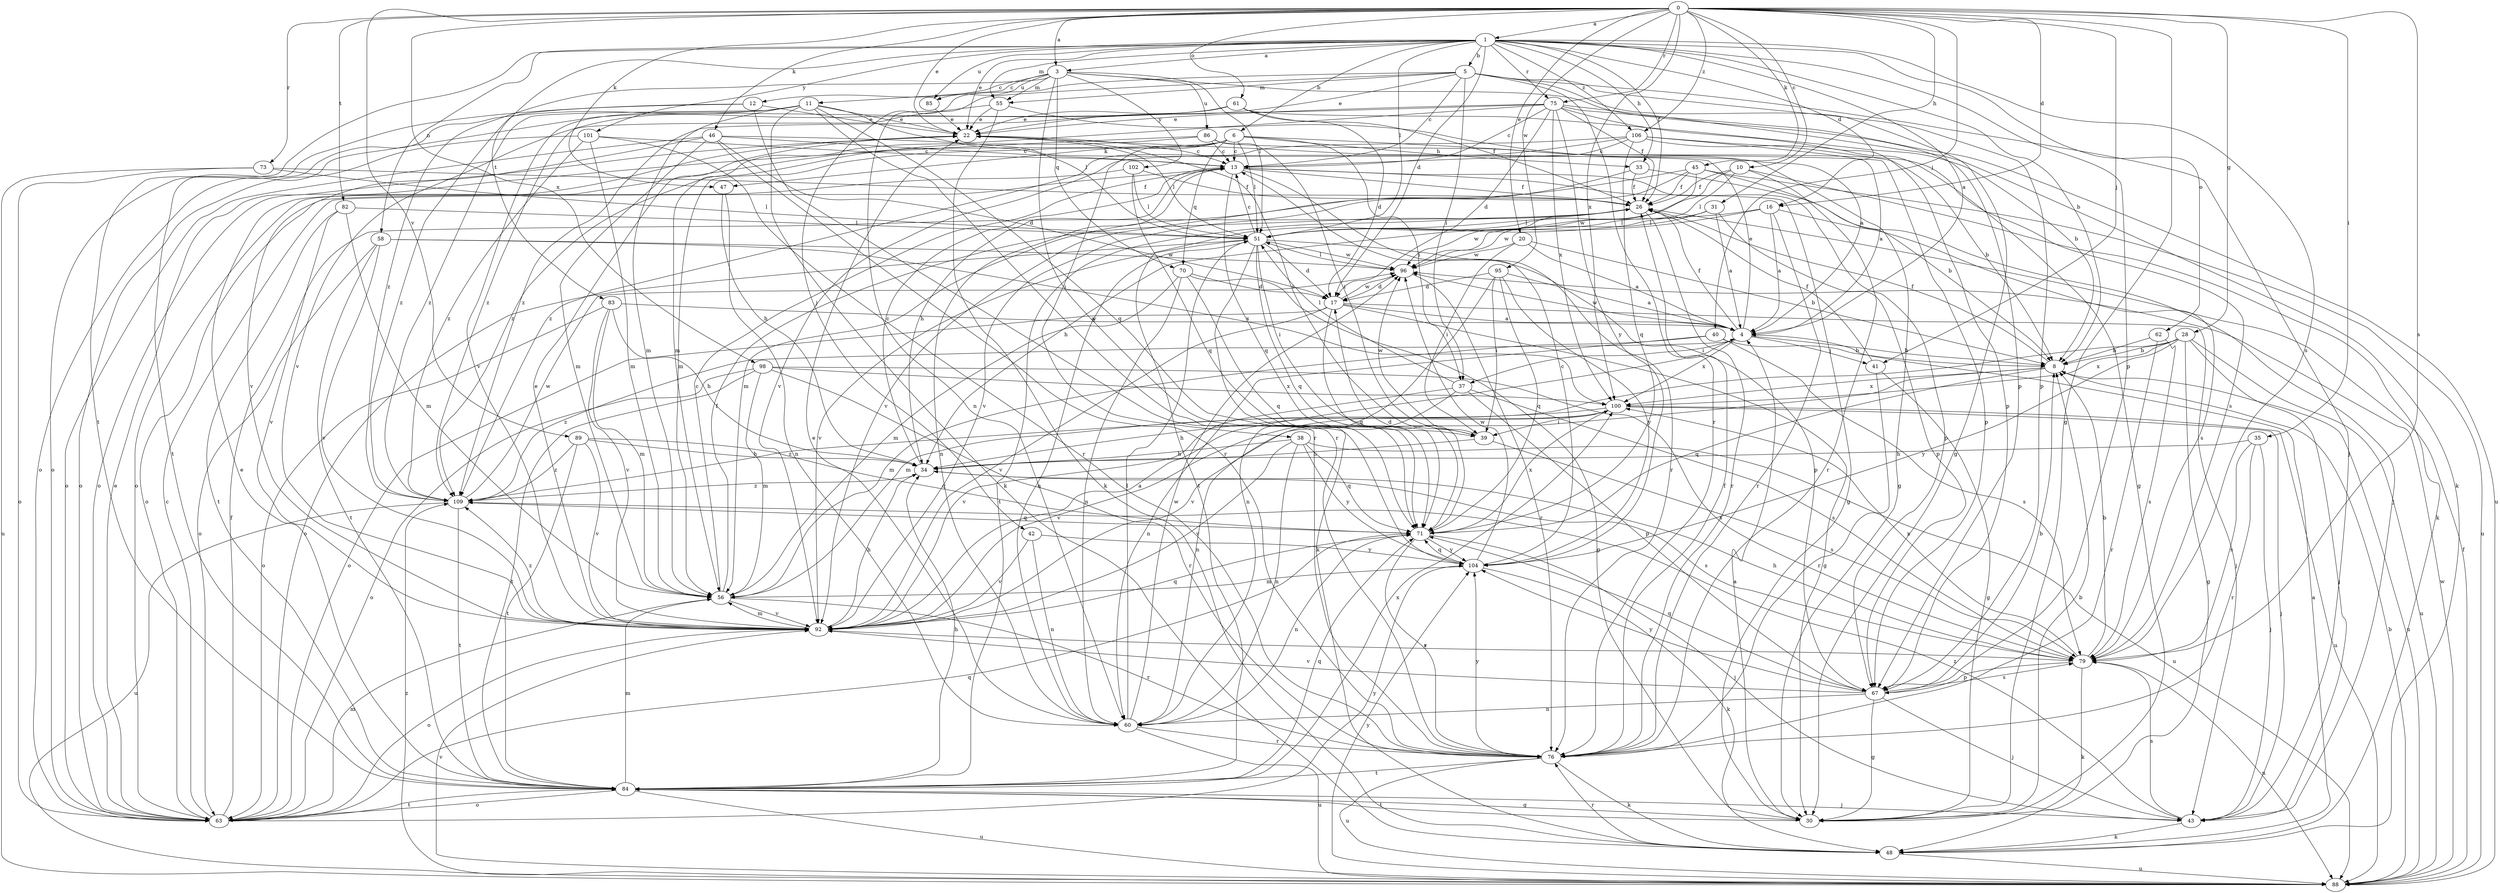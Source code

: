 strict digraph  {
0;
1;
3;
4;
5;
6;
8;
10;
11;
12;
13;
16;
17;
20;
22;
26;
28;
30;
31;
33;
34;
35;
37;
38;
39;
40;
41;
42;
43;
45;
46;
47;
48;
51;
55;
56;
58;
60;
61;
62;
63;
67;
70;
71;
73;
75;
76;
79;
82;
83;
84;
85;
86;
88;
89;
92;
95;
96;
98;
100;
101;
102;
104;
106;
109;
0 -> 1  [label=a];
0 -> 3  [label=a];
0 -> 10  [label=c];
0 -> 16  [label=d];
0 -> 20  [label=e];
0 -> 22  [label=e];
0 -> 28  [label=g];
0 -> 30  [label=g];
0 -> 31  [label=h];
0 -> 35  [label=i];
0 -> 40  [label=j];
0 -> 41  [label=j];
0 -> 45  [label=k];
0 -> 46  [label=k];
0 -> 47  [label=k];
0 -> 61  [label=o];
0 -> 73  [label=r];
0 -> 75  [label=r];
0 -> 79  [label=s];
0 -> 82  [label=t];
0 -> 89  [label=v];
0 -> 95  [label=w];
0 -> 98  [label=x];
0 -> 100  [label=x];
0 -> 106  [label=z];
1 -> 3  [label=a];
1 -> 4  [label=a];
1 -> 5  [label=b];
1 -> 6  [label=b];
1 -> 8  [label=b];
1 -> 16  [label=d];
1 -> 17  [label=d];
1 -> 22  [label=e];
1 -> 26  [label=f];
1 -> 33  [label=h];
1 -> 51  [label=l];
1 -> 55  [label=m];
1 -> 58  [label=n];
1 -> 62  [label=o];
1 -> 67  [label=p];
1 -> 75  [label=r];
1 -> 79  [label=s];
1 -> 83  [label=t];
1 -> 84  [label=t];
1 -> 85  [label=u];
1 -> 101  [label=y];
1 -> 106  [label=z];
3 -> 11  [label=c];
3 -> 12  [label=c];
3 -> 51  [label=l];
3 -> 55  [label=m];
3 -> 67  [label=p];
3 -> 70  [label=q];
3 -> 85  [label=u];
3 -> 86  [label=u];
3 -> 102  [label=y];
3 -> 104  [label=y];
3 -> 109  [label=z];
4 -> 8  [label=b];
4 -> 22  [label=e];
4 -> 26  [label=f];
4 -> 37  [label=i];
4 -> 41  [label=j];
4 -> 96  [label=w];
4 -> 100  [label=x];
4 -> 109  [label=z];
5 -> 13  [label=c];
5 -> 22  [label=e];
5 -> 30  [label=g];
5 -> 37  [label=i];
5 -> 42  [label=j];
5 -> 43  [label=j];
5 -> 55  [label=m];
5 -> 60  [label=n];
5 -> 67  [label=p];
5 -> 76  [label=r];
6 -> 13  [label=c];
6 -> 33  [label=h];
6 -> 37  [label=i];
6 -> 38  [label=i];
6 -> 47  [label=k];
6 -> 51  [label=l];
6 -> 56  [label=m];
6 -> 63  [label=o];
6 -> 67  [label=p];
6 -> 70  [label=q];
8 -> 26  [label=f];
8 -> 71  [label=q];
8 -> 88  [label=u];
8 -> 92  [label=v];
8 -> 100  [label=x];
10 -> 26  [label=f];
10 -> 48  [label=k];
10 -> 51  [label=l];
10 -> 76  [label=r];
10 -> 84  [label=t];
11 -> 22  [label=e];
11 -> 48  [label=k];
11 -> 51  [label=l];
11 -> 56  [label=m];
11 -> 71  [label=q];
11 -> 76  [label=r];
11 -> 84  [label=t];
11 -> 92  [label=v];
11 -> 109  [label=z];
12 -> 22  [label=e];
12 -> 63  [label=o];
12 -> 76  [label=r];
12 -> 109  [label=z];
13 -> 26  [label=f];
13 -> 30  [label=g];
13 -> 34  [label=h];
13 -> 60  [label=n];
13 -> 67  [label=p];
13 -> 71  [label=q];
13 -> 76  [label=r];
16 -> 4  [label=a];
16 -> 34  [label=h];
16 -> 51  [label=l];
16 -> 76  [label=r];
16 -> 79  [label=s];
17 -> 4  [label=a];
17 -> 30  [label=g];
17 -> 43  [label=j];
17 -> 63  [label=o];
17 -> 71  [label=q];
17 -> 92  [label=v];
17 -> 96  [label=w];
20 -> 4  [label=a];
20 -> 8  [label=b];
20 -> 39  [label=i];
20 -> 96  [label=w];
22 -> 13  [label=c];
22 -> 39  [label=i];
22 -> 51  [label=l];
26 -> 51  [label=l];
26 -> 76  [label=r];
26 -> 84  [label=t];
26 -> 96  [label=w];
28 -> 8  [label=b];
28 -> 30  [label=g];
28 -> 43  [label=j];
28 -> 56  [label=m];
28 -> 88  [label=u];
28 -> 100  [label=x];
28 -> 104  [label=y];
30 -> 4  [label=a];
30 -> 8  [label=b];
30 -> 84  [label=t];
31 -> 4  [label=a];
31 -> 51  [label=l];
31 -> 67  [label=p];
31 -> 96  [label=w];
33 -> 26  [label=f];
33 -> 43  [label=j];
33 -> 92  [label=v];
34 -> 13  [label=c];
34 -> 79  [label=s];
34 -> 109  [label=z];
35 -> 34  [label=h];
35 -> 43  [label=j];
35 -> 76  [label=r];
35 -> 79  [label=s];
37 -> 51  [label=l];
37 -> 60  [label=n];
37 -> 67  [label=p];
37 -> 79  [label=s];
37 -> 92  [label=v];
38 -> 34  [label=h];
38 -> 60  [label=n];
38 -> 71  [label=q];
38 -> 88  [label=u];
38 -> 92  [label=v];
38 -> 104  [label=y];
39 -> 34  [label=h];
39 -> 79  [label=s];
39 -> 96  [label=w];
40 -> 8  [label=b];
40 -> 56  [label=m];
40 -> 60  [label=n];
40 -> 79  [label=s];
41 -> 26  [label=f];
41 -> 30  [label=g];
41 -> 76  [label=r];
42 -> 60  [label=n];
42 -> 92  [label=v];
42 -> 104  [label=y];
43 -> 48  [label=k];
43 -> 79  [label=s];
43 -> 109  [label=z];
45 -> 8  [label=b];
45 -> 26  [label=f];
45 -> 56  [label=m];
45 -> 88  [label=u];
45 -> 92  [label=v];
45 -> 96  [label=w];
46 -> 13  [label=c];
46 -> 17  [label=d];
46 -> 30  [label=g];
46 -> 56  [label=m];
46 -> 63  [label=o];
46 -> 76  [label=r];
46 -> 92  [label=v];
47 -> 34  [label=h];
47 -> 60  [label=n];
48 -> 4  [label=a];
48 -> 76  [label=r];
48 -> 88  [label=u];
51 -> 13  [label=c];
51 -> 17  [label=d];
51 -> 39  [label=i];
51 -> 48  [label=k];
51 -> 60  [label=n];
51 -> 63  [label=o];
51 -> 67  [label=p];
51 -> 71  [label=q];
51 -> 92  [label=v];
51 -> 96  [label=w];
55 -> 4  [label=a];
55 -> 22  [label=e];
55 -> 48  [label=k];
55 -> 109  [label=z];
56 -> 13  [label=c];
56 -> 26  [label=f];
56 -> 76  [label=r];
56 -> 92  [label=v];
58 -> 63  [label=o];
58 -> 84  [label=t];
58 -> 92  [label=v];
58 -> 96  [label=w];
58 -> 100  [label=x];
60 -> 22  [label=e];
60 -> 51  [label=l];
60 -> 76  [label=r];
60 -> 88  [label=u];
60 -> 96  [label=w];
61 -> 8  [label=b];
61 -> 17  [label=d];
61 -> 22  [label=e];
61 -> 26  [label=f];
61 -> 63  [label=o];
61 -> 92  [label=v];
62 -> 8  [label=b];
62 -> 76  [label=r];
62 -> 79  [label=s];
63 -> 13  [label=c];
63 -> 22  [label=e];
63 -> 26  [label=f];
63 -> 56  [label=m];
63 -> 71  [label=q];
63 -> 84  [label=t];
63 -> 104  [label=y];
67 -> 8  [label=b];
67 -> 30  [label=g];
67 -> 43  [label=j];
67 -> 60  [label=n];
67 -> 71  [label=q];
67 -> 79  [label=s];
67 -> 92  [label=v];
67 -> 104  [label=y];
70 -> 17  [label=d];
70 -> 30  [label=g];
70 -> 56  [label=m];
70 -> 60  [label=n];
70 -> 71  [label=q];
71 -> 17  [label=d];
71 -> 43  [label=j];
71 -> 60  [label=n];
71 -> 76  [label=r];
71 -> 100  [label=x];
71 -> 104  [label=y];
73 -> 26  [label=f];
73 -> 51  [label=l];
73 -> 63  [label=o];
73 -> 88  [label=u];
75 -> 13  [label=c];
75 -> 17  [label=d];
75 -> 22  [label=e];
75 -> 26  [label=f];
75 -> 48  [label=k];
75 -> 56  [label=m];
75 -> 67  [label=p];
75 -> 88  [label=u];
75 -> 100  [label=x];
75 -> 104  [label=y];
75 -> 109  [label=z];
76 -> 26  [label=f];
76 -> 48  [label=k];
76 -> 84  [label=t];
76 -> 88  [label=u];
76 -> 104  [label=y];
79 -> 8  [label=b];
79 -> 34  [label=h];
79 -> 48  [label=k];
79 -> 67  [label=p];
79 -> 88  [label=u];
79 -> 100  [label=x];
82 -> 51  [label=l];
82 -> 56  [label=m];
82 -> 84  [label=t];
82 -> 92  [label=v];
83 -> 4  [label=a];
83 -> 34  [label=h];
83 -> 56  [label=m];
83 -> 63  [label=o];
83 -> 92  [label=v];
84 -> 22  [label=e];
84 -> 30  [label=g];
84 -> 34  [label=h];
84 -> 43  [label=j];
84 -> 56  [label=m];
84 -> 63  [label=o];
84 -> 71  [label=q];
84 -> 88  [label=u];
84 -> 100  [label=x];
85 -> 22  [label=e];
86 -> 13  [label=c];
86 -> 39  [label=i];
86 -> 63  [label=o];
86 -> 79  [label=s];
86 -> 109  [label=z];
88 -> 8  [label=b];
88 -> 26  [label=f];
88 -> 92  [label=v];
88 -> 96  [label=w];
88 -> 104  [label=y];
88 -> 109  [label=z];
89 -> 34  [label=h];
89 -> 71  [label=q];
89 -> 84  [label=t];
89 -> 92  [label=v];
89 -> 109  [label=z];
92 -> 4  [label=a];
92 -> 22  [label=e];
92 -> 34  [label=h];
92 -> 56  [label=m];
92 -> 63  [label=o];
92 -> 71  [label=q];
92 -> 79  [label=s];
92 -> 109  [label=z];
95 -> 4  [label=a];
95 -> 17  [label=d];
95 -> 39  [label=i];
95 -> 60  [label=n];
95 -> 71  [label=q];
95 -> 104  [label=y];
96 -> 17  [label=d];
96 -> 51  [label=l];
96 -> 76  [label=r];
98 -> 56  [label=m];
98 -> 63  [label=o];
98 -> 76  [label=r];
98 -> 79  [label=s];
98 -> 84  [label=t];
98 -> 100  [label=x];
100 -> 34  [label=h];
100 -> 39  [label=i];
100 -> 43  [label=j];
100 -> 88  [label=u];
100 -> 92  [label=v];
100 -> 109  [label=z];
101 -> 13  [label=c];
101 -> 56  [label=m];
101 -> 63  [label=o];
101 -> 76  [label=r];
101 -> 109  [label=z];
102 -> 26  [label=f];
102 -> 51  [label=l];
102 -> 63  [label=o];
102 -> 71  [label=q];
104 -> 13  [label=c];
104 -> 48  [label=k];
104 -> 56  [label=m];
104 -> 71  [label=q];
104 -> 96  [label=w];
106 -> 4  [label=a];
106 -> 8  [label=b];
106 -> 13  [label=c];
106 -> 30  [label=g];
106 -> 71  [label=q];
106 -> 92  [label=v];
106 -> 109  [label=z];
109 -> 71  [label=q];
109 -> 84  [label=t];
109 -> 88  [label=u];
109 -> 96  [label=w];
}
